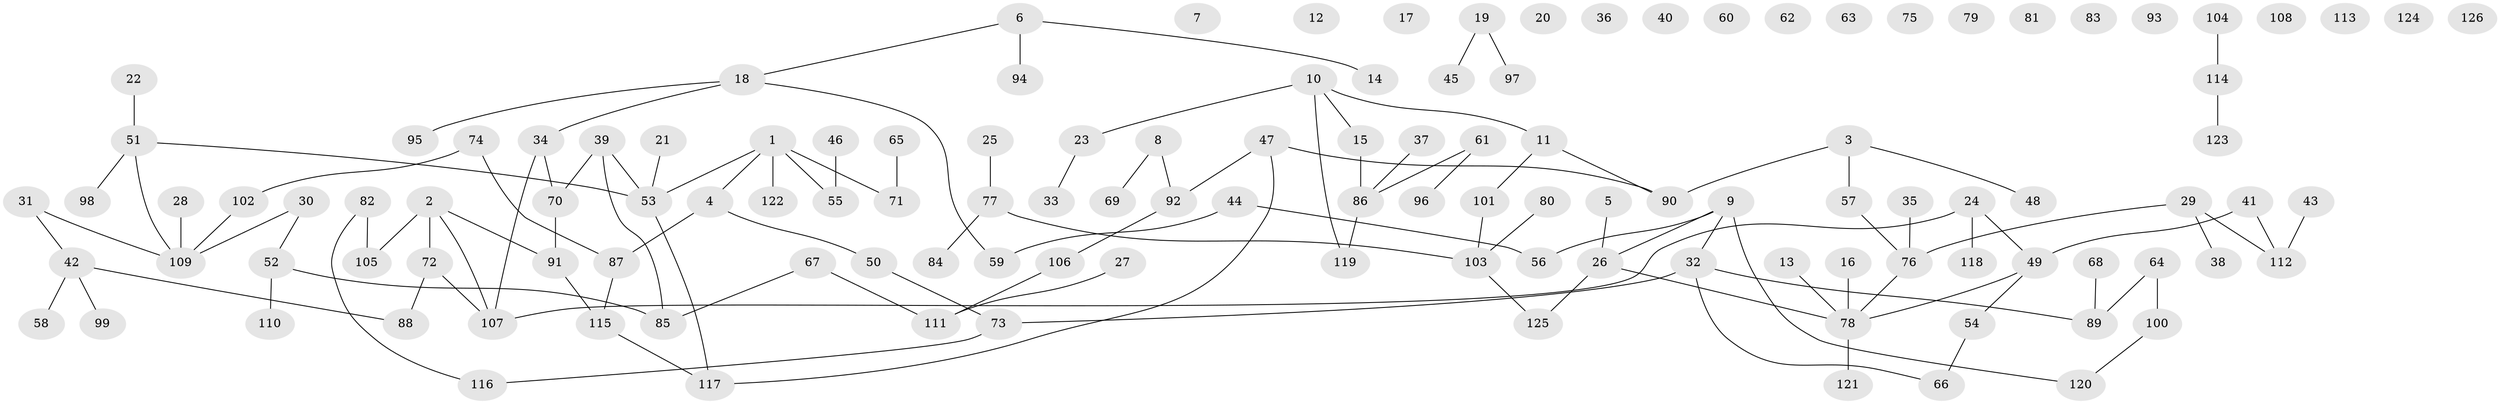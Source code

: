 // coarse degree distribution, {6: 0.06451612903225806, 8: 0.03225806451612903, 3: 0.16129032258064516, 5: 0.06451612903225806, 1: 0.16129032258064516, 2: 0.41935483870967744, 4: 0.0967741935483871}
// Generated by graph-tools (version 1.1) at 2025/48/03/04/25 22:48:10]
// undirected, 126 vertices, 122 edges
graph export_dot {
  node [color=gray90,style=filled];
  1;
  2;
  3;
  4;
  5;
  6;
  7;
  8;
  9;
  10;
  11;
  12;
  13;
  14;
  15;
  16;
  17;
  18;
  19;
  20;
  21;
  22;
  23;
  24;
  25;
  26;
  27;
  28;
  29;
  30;
  31;
  32;
  33;
  34;
  35;
  36;
  37;
  38;
  39;
  40;
  41;
  42;
  43;
  44;
  45;
  46;
  47;
  48;
  49;
  50;
  51;
  52;
  53;
  54;
  55;
  56;
  57;
  58;
  59;
  60;
  61;
  62;
  63;
  64;
  65;
  66;
  67;
  68;
  69;
  70;
  71;
  72;
  73;
  74;
  75;
  76;
  77;
  78;
  79;
  80;
  81;
  82;
  83;
  84;
  85;
  86;
  87;
  88;
  89;
  90;
  91;
  92;
  93;
  94;
  95;
  96;
  97;
  98;
  99;
  100;
  101;
  102;
  103;
  104;
  105;
  106;
  107;
  108;
  109;
  110;
  111;
  112;
  113;
  114;
  115;
  116;
  117;
  118;
  119;
  120;
  121;
  122;
  123;
  124;
  125;
  126;
  1 -- 4;
  1 -- 53;
  1 -- 55;
  1 -- 71;
  1 -- 122;
  2 -- 72;
  2 -- 91;
  2 -- 105;
  2 -- 107;
  3 -- 48;
  3 -- 57;
  3 -- 90;
  4 -- 50;
  4 -- 87;
  5 -- 26;
  6 -- 14;
  6 -- 18;
  6 -- 94;
  8 -- 69;
  8 -- 92;
  9 -- 26;
  9 -- 32;
  9 -- 56;
  9 -- 120;
  10 -- 11;
  10 -- 15;
  10 -- 23;
  10 -- 119;
  11 -- 90;
  11 -- 101;
  13 -- 78;
  15 -- 86;
  16 -- 78;
  18 -- 34;
  18 -- 59;
  18 -- 95;
  19 -- 45;
  19 -- 97;
  21 -- 53;
  22 -- 51;
  23 -- 33;
  24 -- 49;
  24 -- 107;
  24 -- 118;
  25 -- 77;
  26 -- 78;
  26 -- 125;
  27 -- 111;
  28 -- 109;
  29 -- 38;
  29 -- 76;
  29 -- 112;
  30 -- 52;
  30 -- 109;
  31 -- 42;
  31 -- 109;
  32 -- 66;
  32 -- 73;
  32 -- 89;
  34 -- 70;
  34 -- 107;
  35 -- 76;
  37 -- 86;
  39 -- 53;
  39 -- 70;
  39 -- 85;
  41 -- 49;
  41 -- 112;
  42 -- 58;
  42 -- 88;
  42 -- 99;
  43 -- 112;
  44 -- 56;
  44 -- 59;
  46 -- 55;
  47 -- 90;
  47 -- 92;
  47 -- 117;
  49 -- 54;
  49 -- 78;
  50 -- 73;
  51 -- 53;
  51 -- 98;
  51 -- 109;
  52 -- 85;
  52 -- 110;
  53 -- 117;
  54 -- 66;
  57 -- 76;
  61 -- 86;
  61 -- 96;
  64 -- 89;
  64 -- 100;
  65 -- 71;
  67 -- 85;
  67 -- 111;
  68 -- 89;
  70 -- 91;
  72 -- 88;
  72 -- 107;
  73 -- 116;
  74 -- 87;
  74 -- 102;
  76 -- 78;
  77 -- 84;
  77 -- 103;
  78 -- 121;
  80 -- 103;
  82 -- 105;
  82 -- 116;
  86 -- 119;
  87 -- 115;
  91 -- 115;
  92 -- 106;
  100 -- 120;
  101 -- 103;
  102 -- 109;
  103 -- 125;
  104 -- 114;
  106 -- 111;
  114 -- 123;
  115 -- 117;
}
